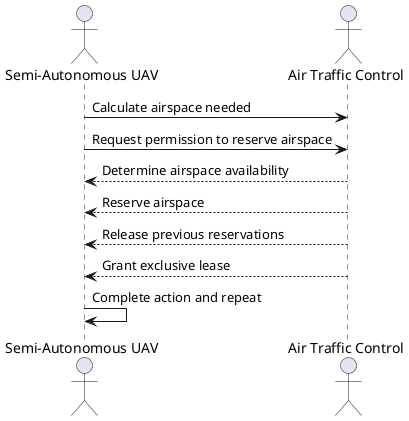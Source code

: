 @startuml "Lease Airspace for Planned Flight Path"

actor "Semi-Autonomous UAV" as UAV
actor "Air Traffic Control" as ATC

UAV -> ATC: Calculate airspace needed
UAV -> ATC: Request permission to reserve airspace
ATC --> UAV: Determine airspace availability
ATC --> UAV: Reserve airspace
ATC --> UAV: Release previous reservations
ATC --> UAV: Grant exclusive lease
UAV -> UAV: Complete action and repeat

@enduml
